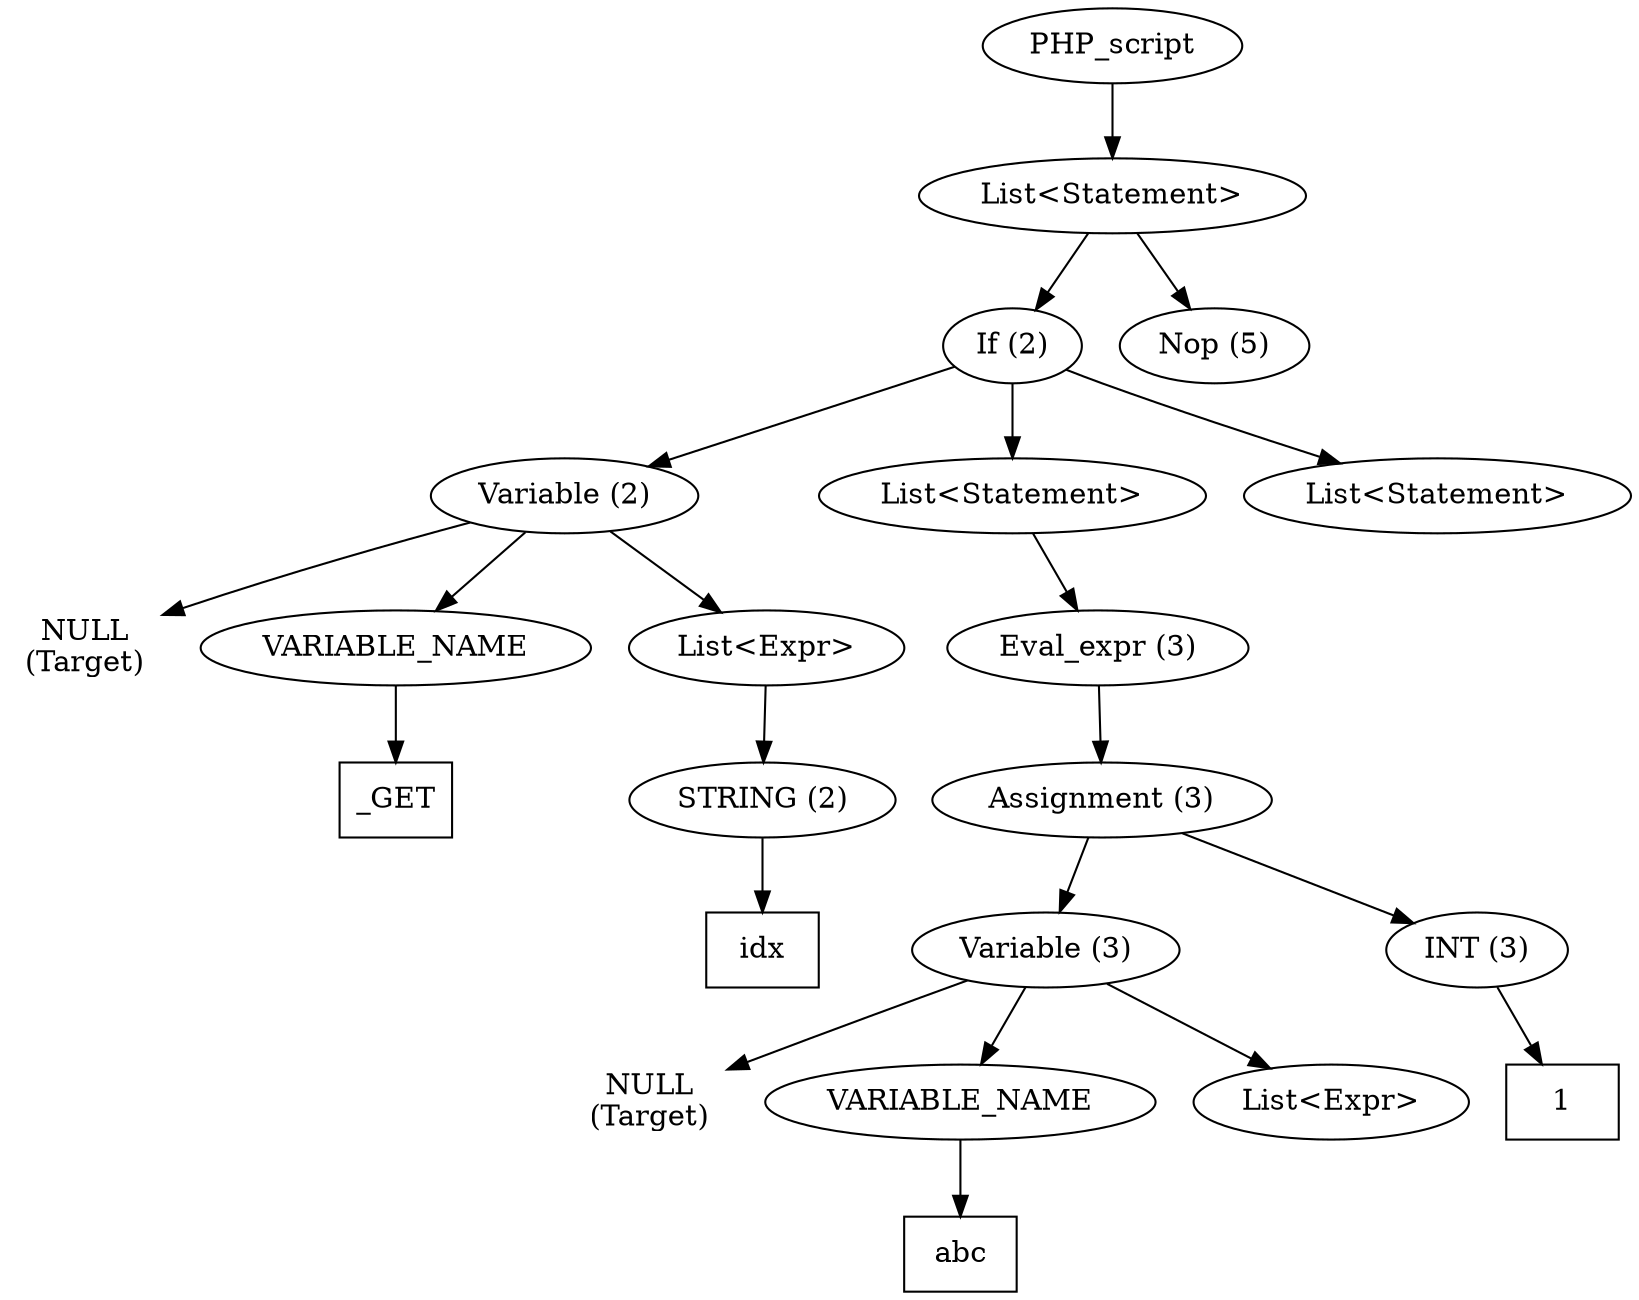 /*
 * AST in dot format generated by phc -- the PHP compiler
 */

digraph AST {
ordering=out;
node_0 [label="PHP_script"];
node_1 [label="List<Statement>"];
node_0 -> node_1;
node_2 [label="If (2)"];
node_1 -> node_2;
node_3 [label="Variable (2)"];
node_2 -> node_3;
node_4 [label="NULL\n(Target)", shape=plaintext]
node_3 -> node_4;
node_5 [label="VARIABLE_NAME"];
node_3 -> node_5;
node_6 [label="_GET", shape=box]
node_5 -> node_6;
node_7 [label="List<Expr>"];
node_3 -> node_7;
node_8 [label="STRING (2)"];
node_7 -> node_8;
node_9 [label="idx", shape=box]
node_8 -> node_9;
node_10 [label="List<Statement>"];
node_2 -> node_10;
node_11 [label="Eval_expr (3)"];
node_10 -> node_11;
node_12 [label="Assignment (3)"];
node_11 -> node_12;
node_13 [label="Variable (3)"];
node_12 -> node_13;
node_14 [label="NULL\n(Target)", shape=plaintext]
node_13 -> node_14;
node_15 [label="VARIABLE_NAME"];
node_13 -> node_15;
node_16 [label="abc", shape=box]
node_15 -> node_16;
node_17 [label="List<Expr>"];
node_13 -> node_17;
node_18 [label="INT (3)"];
node_12 -> node_18;
node_19 [label="1", shape=box]
node_18 -> node_19;
node_20 [label="List<Statement>"];
node_2 -> node_20;
node_21 [label="Nop (5)"];
node_1 -> node_21;
}